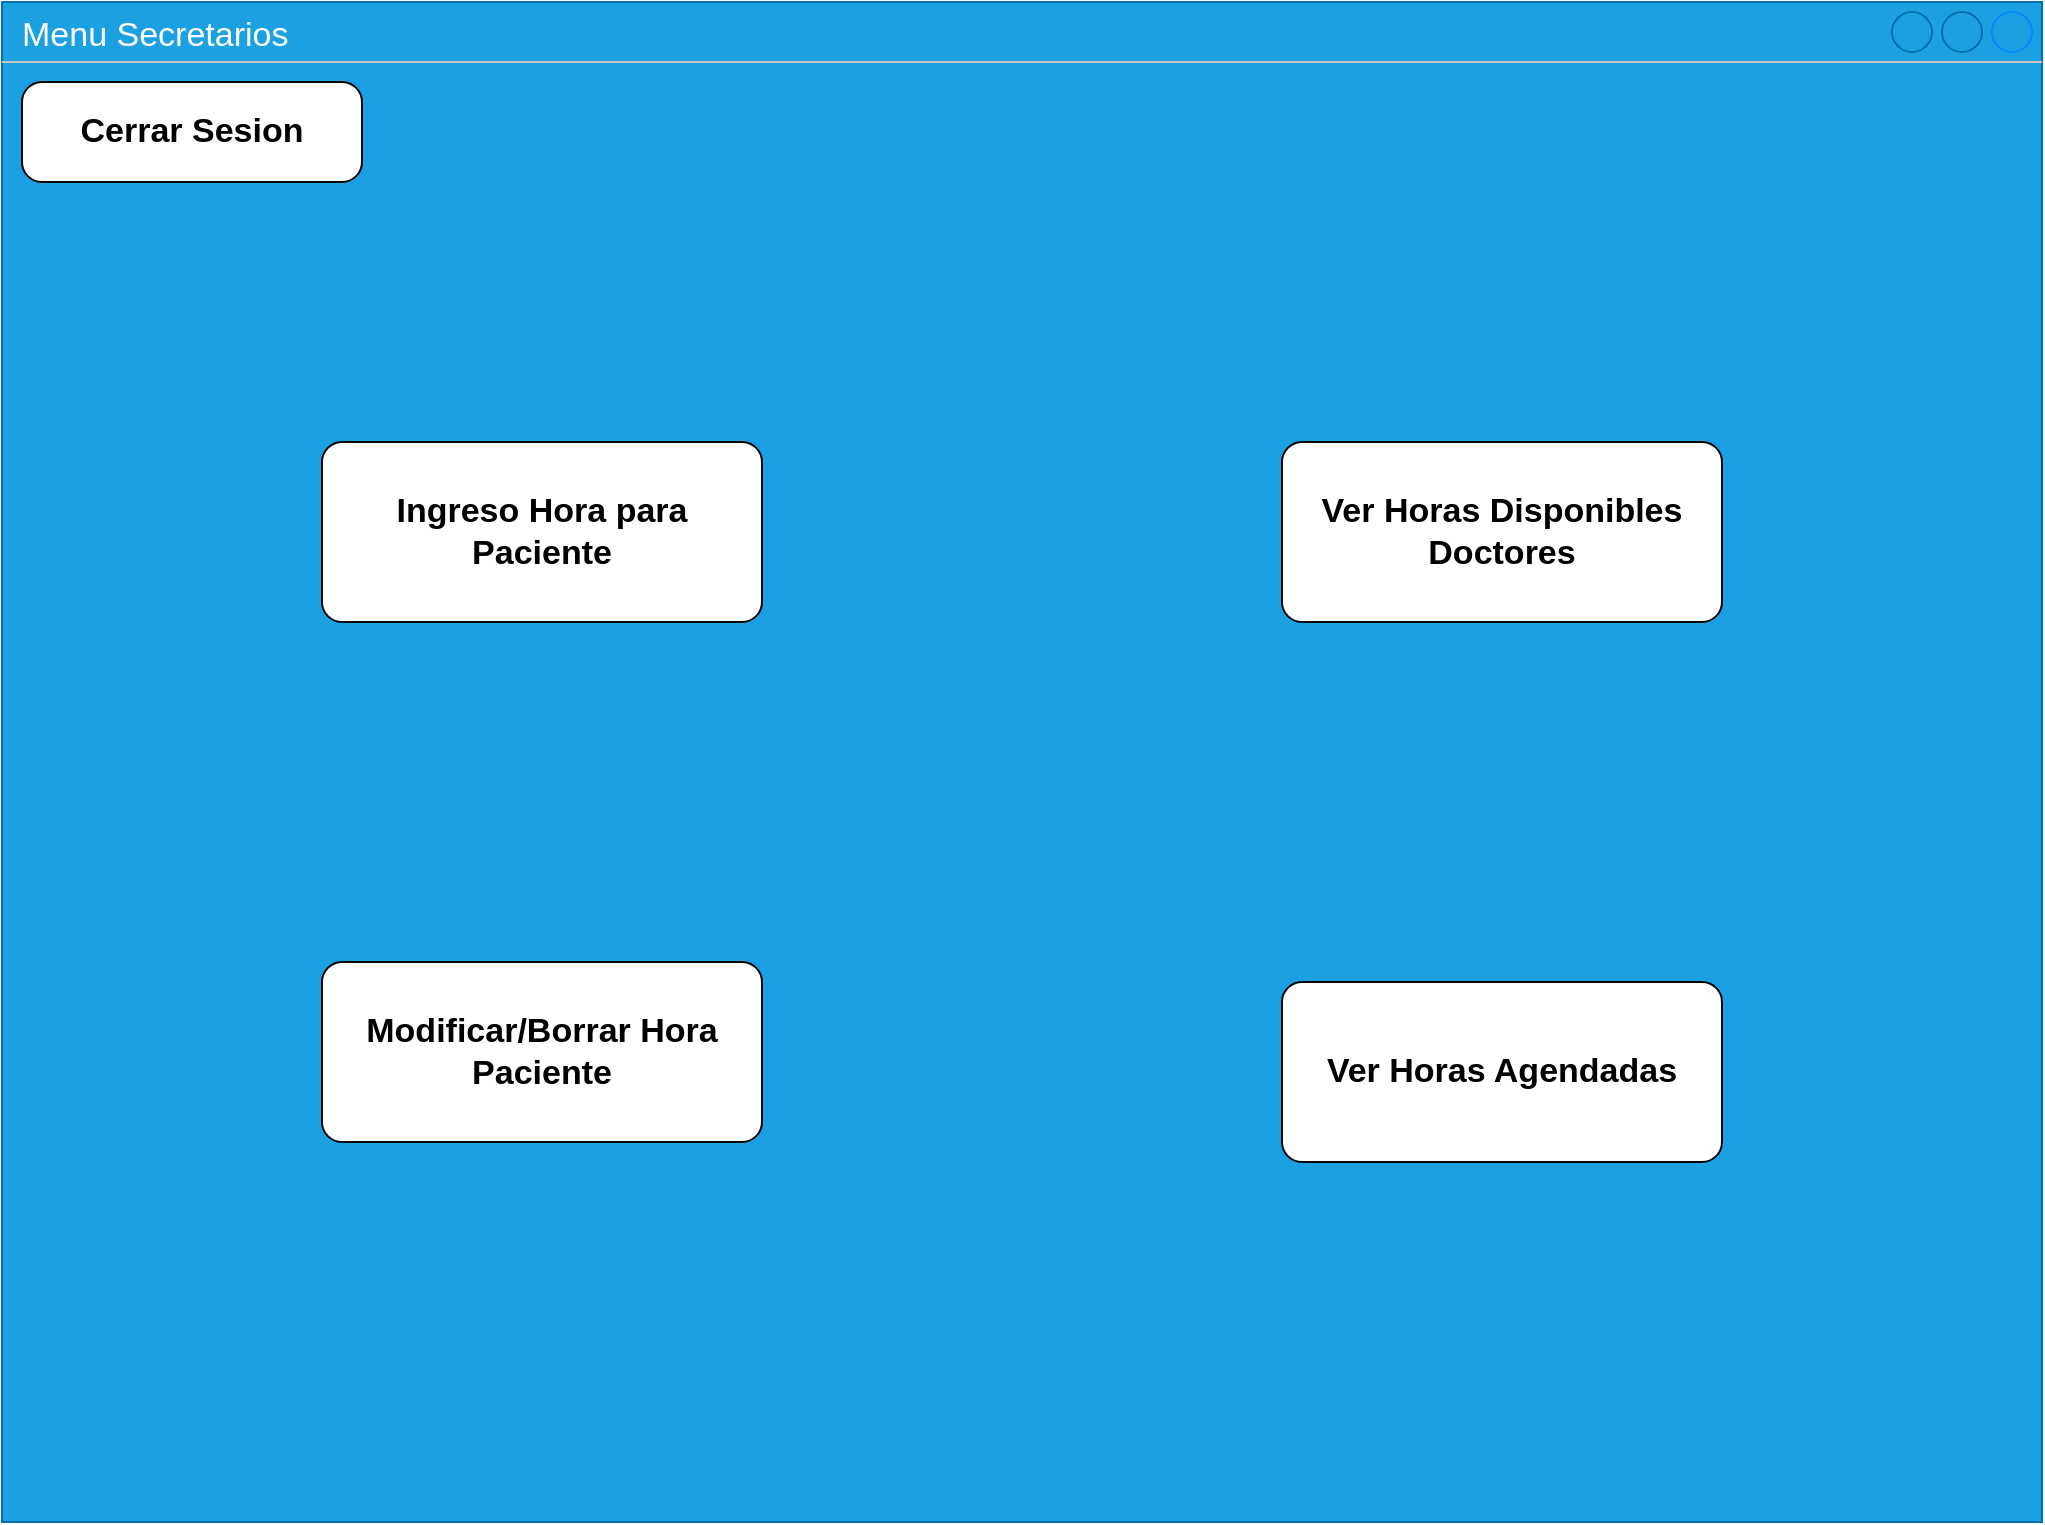 <mxfile version="24.8.6">
  <diagram name="Page-1" id="IPXtiYjDvqrDLfl0yFzO">
    <mxGraphModel dx="1434" dy="780" grid="1" gridSize="10" guides="1" tooltips="1" connect="1" arrows="1" fold="1" page="1" pageScale="1" pageWidth="1200" pageHeight="1600" math="0" shadow="0">
      <root>
        <mxCell id="0" />
        <mxCell id="1" parent="0" />
        <mxCell id="4eq_vdF3BxGJwdHPpGQU-1" value="Menu Secretarios" style="strokeWidth=1;shadow=0;dashed=0;align=center;html=1;shape=mxgraph.mockup.containers.window;align=left;verticalAlign=top;spacingLeft=8;strokeColor2=#008cff;strokeColor3=#c4c4c4;fontColor=#ffffff;mainText=;fontSize=17;labelBackgroundColor=none;whiteSpace=wrap;fillColor=#1ba1e2;strokeColor=#006EAF;" parent="1" vertex="1">
          <mxGeometry x="60" y="190" width="1020" height="760" as="geometry" />
        </mxCell>
        <mxCell id="4eq_vdF3BxGJwdHPpGQU-2" value="Ingreso Hora para Paciente" style="strokeWidth=1;shadow=0;dashed=0;align=center;html=1;shape=mxgraph.mockup.buttons.button;mainText=;buttonStyle=round;fontSize=17;fontStyle=1;whiteSpace=wrap;" parent="1" vertex="1">
          <mxGeometry x="220" y="410" width="220" height="90" as="geometry" />
        </mxCell>
        <mxCell id="4eq_vdF3BxGJwdHPpGQU-3" value="Modificar/Borrar Hora Paciente" style="strokeWidth=1;shadow=0;dashed=0;align=center;html=1;shape=mxgraph.mockup.buttons.button;mainText=;buttonStyle=round;fontSize=17;fontStyle=1;whiteSpace=wrap;" parent="1" vertex="1">
          <mxGeometry x="220" y="670" width="220" height="90" as="geometry" />
        </mxCell>
        <mxCell id="4eq_vdF3BxGJwdHPpGQU-4" value="Ver Horas Agendadas" style="strokeWidth=1;shadow=0;dashed=0;align=center;html=1;shape=mxgraph.mockup.buttons.button;mainText=;buttonStyle=round;fontSize=17;fontStyle=1;whiteSpace=wrap;" parent="1" vertex="1">
          <mxGeometry x="700" y="680" width="220" height="90" as="geometry" />
        </mxCell>
        <mxCell id="4eq_vdF3BxGJwdHPpGQU-5" value="Ver Horas Disponibles Doctores" style="strokeWidth=1;shadow=0;dashed=0;align=center;html=1;shape=mxgraph.mockup.buttons.button;mainText=;buttonStyle=round;fontSize=17;fontStyle=1;whiteSpace=wrap;" parent="1" vertex="1">
          <mxGeometry x="700" y="410" width="220" height="90" as="geometry" />
        </mxCell>
        <mxCell id="DwNXoGnOqoWEjzSwwomB-1" value="Cerrar Sesion" style="strokeWidth=1;shadow=0;dashed=0;align=center;html=1;shape=mxgraph.mockup.buttons.button;mainText=;buttonStyle=round;fontSize=17;fontStyle=1;whiteSpace=wrap;" vertex="1" parent="1">
          <mxGeometry x="70" y="230" width="170" height="50" as="geometry" />
        </mxCell>
      </root>
    </mxGraphModel>
  </diagram>
</mxfile>
